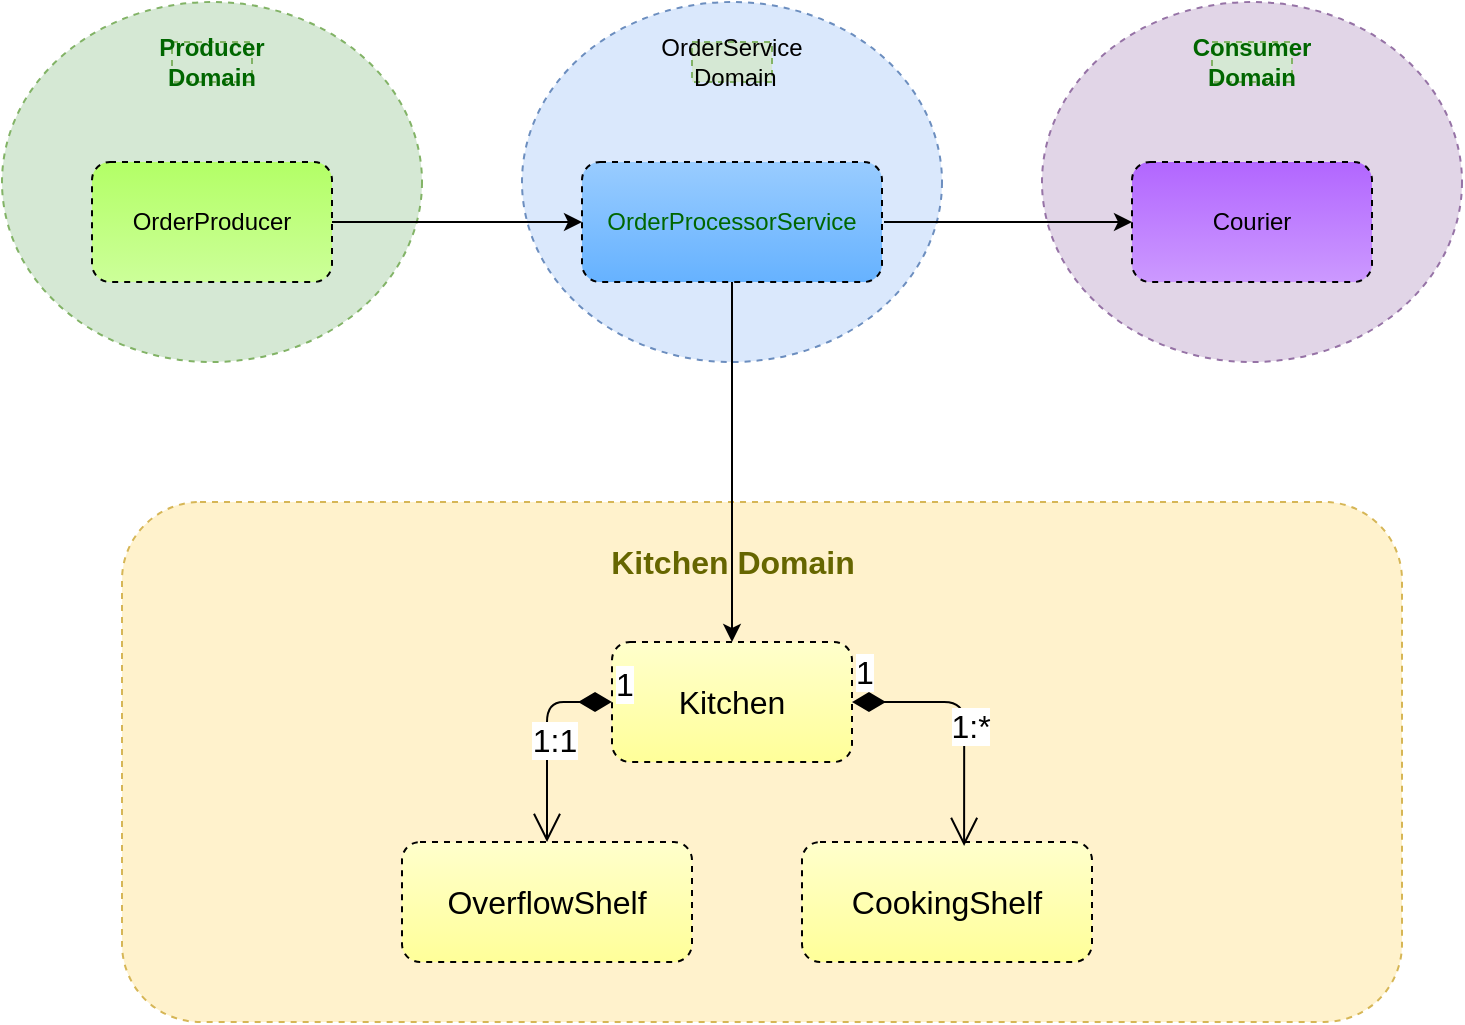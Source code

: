 <mxfile version="14.4.8" type="github">
  <diagram id="qzwo3udyixpiXsEspLf8" name="Page-1">
    <mxGraphModel dx="1422" dy="794" grid="1" gridSize="10" guides="1" tooltips="1" connect="1" arrows="1" fold="1" page="1" pageScale="1" pageWidth="850" pageHeight="1100" math="0" shadow="0">
      <root>
        <mxCell id="0" />
        <mxCell id="1" parent="0" />
        <mxCell id="K7vsucgxCah06EgGDOY--1" value="" style="ellipse;whiteSpace=wrap;html=1;dashed=1;fillColor=#dae8fc;strokeColor=#6c8ebf;" vertex="1" parent="1">
          <mxGeometry x="320" y="70" width="210" height="180" as="geometry" />
        </mxCell>
        <mxCell id="K7vsucgxCah06EgGDOY--2" value="Producer Domain" style="text;html=1;strokeColor=#82b366;fillColor=#d5e8d4;align=center;verticalAlign=middle;whiteSpace=wrap;rounded=0;dashed=1;" vertex="1" parent="1">
          <mxGeometry x="135" y="80" width="40" height="20" as="geometry" />
        </mxCell>
        <mxCell id="K7vsucgxCah06EgGDOY--3" value="OrderProducer" style="rounded=1;whiteSpace=wrap;html=1;dashed=1;fillColor=#CCFF99;gradientDirection=north;gradientColor=#B3FF66;" vertex="1" parent="1">
          <mxGeometry x="95" y="140" width="120" height="60" as="geometry" />
        </mxCell>
        <mxCell id="K7vsucgxCah06EgGDOY--6" value="" style="ellipse;whiteSpace=wrap;html=1;dashed=1;fillColor=#d5e8d4;strokeColor=#82b366;" vertex="1" parent="1">
          <mxGeometry x="60" y="70" width="210" height="180" as="geometry" />
        </mxCell>
        <mxCell id="K7vsucgxCah06EgGDOY--7" value="Producer Domain" style="text;html=1;strokeColor=#82b366;fillColor=#d5e8d4;align=center;verticalAlign=middle;whiteSpace=wrap;rounded=0;dashed=1;fontStyle=1;horizontal=1;fontColor=#006600;" vertex="1" parent="1">
          <mxGeometry x="145" y="90" width="40" height="20" as="geometry" />
        </mxCell>
        <mxCell id="K7vsucgxCah06EgGDOY--27" style="edgeStyle=orthogonalEdgeStyle;rounded=0;orthogonalLoop=1;jettySize=auto;html=1;exitX=1;exitY=0.5;exitDx=0;exitDy=0;entryX=0;entryY=0.5;entryDx=0;entryDy=0;fontSize=16;fontColor=#000000;" edge="1" parent="1" source="K7vsucgxCah06EgGDOY--8" target="K7vsucgxCah06EgGDOY--12">
          <mxGeometry relative="1" as="geometry" />
        </mxCell>
        <mxCell id="K7vsucgxCah06EgGDOY--8" value="OrderProducer" style="rounded=1;whiteSpace=wrap;html=1;dashed=1;fillColor=#CCFF99;gradientDirection=north;gradientColor=#B3FF66;" vertex="1" parent="1">
          <mxGeometry x="105" y="150" width="120" height="60" as="geometry" />
        </mxCell>
        <mxCell id="K7vsucgxCah06EgGDOY--10" value="OrderService&lt;br&gt;&amp;nbsp;Domain" style="text;html=1;strokeColor=#82b366;fillColor=#d5e8d4;align=center;verticalAlign=middle;whiteSpace=wrap;rounded=0;dashed=1;" vertex="1" parent="1">
          <mxGeometry x="405" y="90" width="40" height="20" as="geometry" />
        </mxCell>
        <mxCell id="K7vsucgxCah06EgGDOY--12" value="OrderProcessorService" style="rounded=1;whiteSpace=wrap;html=1;dashed=1;fontColor=#006600;fillColor=#99CCFF;gradientColor=#66B2FF;" vertex="1" parent="1">
          <mxGeometry x="350" y="150" width="150" height="60" as="geometry" />
        </mxCell>
        <mxCell id="K7vsucgxCah06EgGDOY--13" value="Producer Domain" style="text;html=1;strokeColor=#82b366;fillColor=#d5e8d4;align=center;verticalAlign=middle;whiteSpace=wrap;rounded=0;dashed=1;" vertex="1" parent="1">
          <mxGeometry x="655" y="80" width="40" height="20" as="geometry" />
        </mxCell>
        <mxCell id="K7vsucgxCah06EgGDOY--14" value="OrderProducer" style="rounded=1;whiteSpace=wrap;html=1;dashed=1;fillColor=#CCFF99;gradientDirection=north;gradientColor=#B3FF66;" vertex="1" parent="1">
          <mxGeometry x="615" y="140" width="120" height="60" as="geometry" />
        </mxCell>
        <mxCell id="K7vsucgxCah06EgGDOY--15" value="" style="ellipse;whiteSpace=wrap;html=1;dashed=1;fillColor=#e1d5e7;strokeColor=#9673a6;" vertex="1" parent="1">
          <mxGeometry x="580" y="70" width="210" height="180" as="geometry" />
        </mxCell>
        <mxCell id="K7vsucgxCah06EgGDOY--16" value="Consumer Domain" style="text;html=1;strokeColor=#82b366;fillColor=#d5e8d4;align=center;verticalAlign=middle;whiteSpace=wrap;rounded=0;dashed=1;fontStyle=1;horizontal=1;fontColor=#006600;" vertex="1" parent="1">
          <mxGeometry x="665" y="90" width="40" height="20" as="geometry" />
        </mxCell>
        <mxCell id="K7vsucgxCah06EgGDOY--17" value="Courier" style="rounded=1;whiteSpace=wrap;html=1;dashed=1;gradientDirection=north;fillColor=#CC99FF;gradientColor=#B266FF;" vertex="1" parent="1">
          <mxGeometry x="625" y="150" width="120" height="60" as="geometry" />
        </mxCell>
        <mxCell id="K7vsucgxCah06EgGDOY--18" value="" style="rounded=1;whiteSpace=wrap;html=1;dashed=1;fillColor=#fff2cc;strokeColor=#d6b656;" vertex="1" parent="1">
          <mxGeometry x="120" y="320" width="640" height="260" as="geometry" />
        </mxCell>
        <mxCell id="K7vsucgxCah06EgGDOY--19" value="Kitchen Domain" style="text;html=1;strokeColor=none;fillColor=none;align=center;verticalAlign=middle;whiteSpace=wrap;rounded=0;dashed=1;fontSize=16;fontStyle=1;fontColor=#666600;" vertex="1" parent="1">
          <mxGeometry x="289" y="340" width="273" height="20" as="geometry" />
        </mxCell>
        <mxCell id="K7vsucgxCah06EgGDOY--20" value="Kitchen" style="rounded=1;whiteSpace=wrap;html=1;dashed=1;fontSize=16;fillColor=#FFFFCC;gradientColor=#FFFF99;" vertex="1" parent="1">
          <mxGeometry x="365" y="390" width="120" height="60" as="geometry" />
        </mxCell>
        <mxCell id="K7vsucgxCah06EgGDOY--21" value="OverflowShelf" style="rounded=1;whiteSpace=wrap;html=1;dashed=1;fontSize=16;fontColor=#000000;fillColor=#FFFFCC;gradientColor=#FFFF99;" vertex="1" parent="1">
          <mxGeometry x="260" y="490" width="145" height="60" as="geometry" />
        </mxCell>
        <mxCell id="K7vsucgxCah06EgGDOY--22" value="CookingShelf" style="rounded=1;whiteSpace=wrap;html=1;dashed=1;fontSize=16;fontColor=#000000;fillColor=#FFFFCC;gradientColor=#FFFF99;" vertex="1" parent="1">
          <mxGeometry x="460" y="490" width="145" height="60" as="geometry" />
        </mxCell>
        <mxCell id="K7vsucgxCah06EgGDOY--29" value="" style="endArrow=classic;html=1;fontSize=16;fontColor=#000000;exitX=0.5;exitY=1;exitDx=0;exitDy=0;" edge="1" parent="1" source="K7vsucgxCah06EgGDOY--12" target="K7vsucgxCah06EgGDOY--20">
          <mxGeometry width="50" height="50" relative="1" as="geometry">
            <mxPoint x="400" y="420" as="sourcePoint" />
            <mxPoint x="450" y="370" as="targetPoint" />
          </mxGeometry>
        </mxCell>
        <mxCell id="K7vsucgxCah06EgGDOY--30" value="" style="endArrow=classic;html=1;fontSize=16;fontColor=#000000;entryX=0;entryY=0.5;entryDx=0;entryDy=0;" edge="1" parent="1" target="K7vsucgxCah06EgGDOY--17">
          <mxGeometry width="50" height="50" relative="1" as="geometry">
            <mxPoint x="501" y="180" as="sourcePoint" />
            <mxPoint x="450" y="370" as="targetPoint" />
          </mxGeometry>
        </mxCell>
        <mxCell id="K7vsucgxCah06EgGDOY--35" value="1" style="endArrow=open;html=1;endSize=12;startArrow=diamondThin;startSize=14;startFill=1;edgeStyle=orthogonalEdgeStyle;align=left;verticalAlign=bottom;fontSize=16;fontColor=#000000;exitX=0;exitY=0.5;exitDx=0;exitDy=0;entryX=0.5;entryY=0;entryDx=0;entryDy=0;" edge="1" parent="1" source="K7vsucgxCah06EgGDOY--20" target="K7vsucgxCah06EgGDOY--21">
          <mxGeometry x="-1" y="3" relative="1" as="geometry">
            <mxPoint x="340" y="390" as="sourcePoint" />
            <mxPoint x="500" y="390" as="targetPoint" />
          </mxGeometry>
        </mxCell>
        <mxCell id="K7vsucgxCah06EgGDOY--36" value="1:1" style="edgeLabel;html=1;align=center;verticalAlign=middle;resizable=0;points=[];fontSize=16;fontColor=#000000;" vertex="1" connectable="0" parent="K7vsucgxCah06EgGDOY--35">
          <mxGeometry x="0.004" y="3" relative="1" as="geometry">
            <mxPoint as="offset" />
          </mxGeometry>
        </mxCell>
        <mxCell id="K7vsucgxCah06EgGDOY--37" value="1" style="endArrow=open;html=1;endSize=12;startArrow=diamondThin;startSize=14;startFill=1;edgeStyle=orthogonalEdgeStyle;align=left;verticalAlign=bottom;fontSize=16;fontColor=#000000;exitX=1;exitY=0.5;exitDx=0;exitDy=0;entryX=0.559;entryY=0.033;entryDx=0;entryDy=0;entryPerimeter=0;" edge="1" parent="1" source="K7vsucgxCah06EgGDOY--20" target="K7vsucgxCah06EgGDOY--22">
          <mxGeometry x="-1" y="3" relative="1" as="geometry">
            <mxPoint x="340" y="390" as="sourcePoint" />
            <mxPoint x="500" y="390" as="targetPoint" />
          </mxGeometry>
        </mxCell>
        <mxCell id="K7vsucgxCah06EgGDOY--38" value="1:*" style="edgeLabel;html=1;align=center;verticalAlign=middle;resizable=0;points=[];fontSize=16;fontColor=#000000;" vertex="1" connectable="0" parent="K7vsucgxCah06EgGDOY--37">
          <mxGeometry x="0.063" y="3" relative="1" as="geometry">
            <mxPoint as="offset" />
          </mxGeometry>
        </mxCell>
      </root>
    </mxGraphModel>
  </diagram>
</mxfile>

